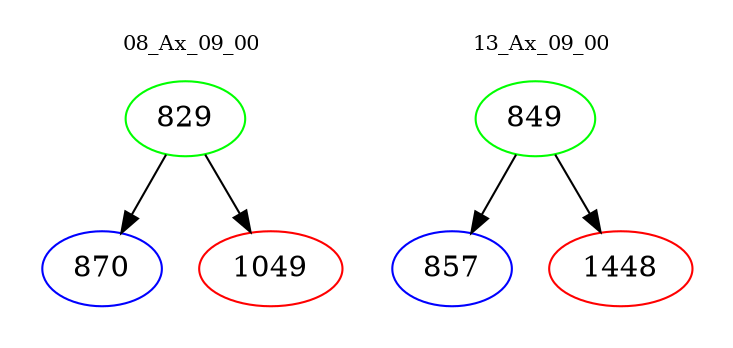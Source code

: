 digraph{
subgraph cluster_0 {
color = white
label = "08_Ax_09_00";
fontsize=10;
T0_829 [label="829", color="green"]
T0_829 -> T0_870 [color="black"]
T0_870 [label="870", color="blue"]
T0_829 -> T0_1049 [color="black"]
T0_1049 [label="1049", color="red"]
}
subgraph cluster_1 {
color = white
label = "13_Ax_09_00";
fontsize=10;
T1_849 [label="849", color="green"]
T1_849 -> T1_857 [color="black"]
T1_857 [label="857", color="blue"]
T1_849 -> T1_1448 [color="black"]
T1_1448 [label="1448", color="red"]
}
}
